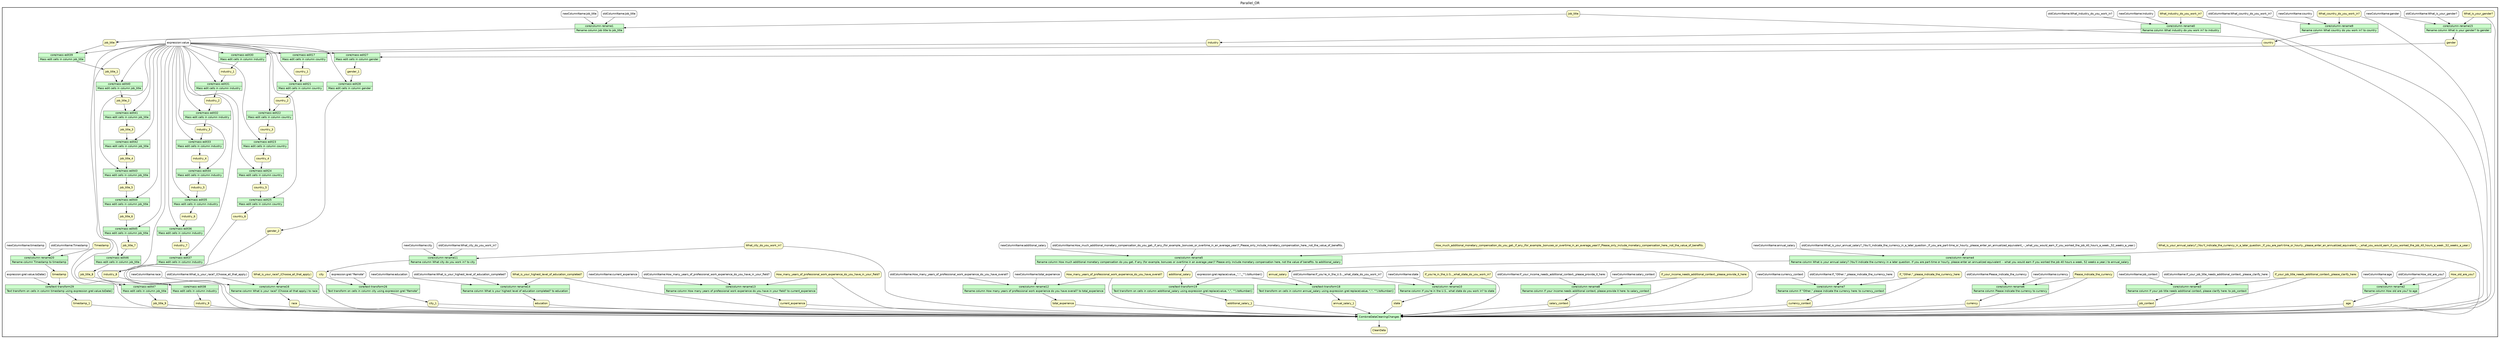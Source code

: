 
/* Start of top-level graph */
digraph Workflow {
rankdir=TB

/* Title for graph */
fontname=Helvetica; fontsize=18; labelloc=t
label=Parallel_OR

/* Start of double cluster for drawing box around nodes in workflow */
subgraph cluster_workflow_box_outer { label=""; color=black; penwidth=2
subgraph cluster_workflow_box_inner { label=""; penwidth=0

/* Style for nodes representing atomic programs in workflow */
node[shape=box style=filled fillcolor="#CCFFCC" peripheries=1 fontname=Helvetica]

/* Nodes representing atomic programs in workflow */
"core/column-rename0" [shape=record rankdir=LR label="{<f0> core/column-rename0 |<f1> Rename column What industry do you work in? to industry}"];
"core/column-rename1" [shape=record rankdir=LR label="{<f0> core/column-rename1 |<f1> Rename column Job title to job_title}"];
"core/column-rename2" [shape=record rankdir=LR label="{<f0> core/column-rename2 |<f1> Rename column How old are you? to age}"];
"core/column-rename3" [shape=record rankdir=LR label="{<f0> core/column-rename3 |<f1> Rename column If your job title needs additional context, please clarify here\: to job_context}"];
"core/column-rename4" [shape=record rankdir=LR label="{<f0> core/column-rename4 |<f1> Rename column What is your annual salary? (You'll indicate the currency in a later question. If you are part-time or hourly, please enter an annualized equivalent -- what you would earn if you worked the job 40 hours a week, 52 weeks a year.) to annual_salary}"];
"core/column-rename5" [shape=record rankdir=LR label="{<f0> core/column-rename5 |<f1> Rename column How much additional monetary compensation do you get, if any (for example, bonuses or overtime in an average year)? Please only include monetary compensation here, not the value of benefits. to additional_salary}"];
"core/column-rename6" [shape=record rankdir=LR label="{<f0> core/column-rename6 |<f1> Rename column Please indicate the currency to currency}"];
"core/column-rename7" [shape=record rankdir=LR label="{<f0> core/column-rename7 |<f1> Rename column If \"Other,\" please indicate the currency here\: to currency_context}"];
"core/column-rename8" [shape=record rankdir=LR label="{<f0> core/column-rename8 |<f1> Rename column If your income needs additional context, please provide it here\: to salary_context}"];
"core/column-rename9" [shape=record rankdir=LR label="{<f0> core/column-rename9 |<f1> Rename column What country do you work in? to country}"];
"core/column-rename10" [shape=record rankdir=LR label="{<f0> core/column-rename10 |<f1> Rename column If you're in the U.S., what state do you work in? to state}"];
"core/column-rename11" [shape=record rankdir=LR label="{<f0> core/column-rename11 |<f1> Rename column What city do you work in? to city}"];
"core/column-rename12" [shape=record rankdir=LR label="{<f0> core/column-rename12 |<f1> Rename column How many years of professional work experience do you have overall? to total_experience}"];
"core/column-rename13" [shape=record rankdir=LR label="{<f0> core/column-rename13 |<f1> Rename column How many years of professional work experience do you have in your field? to current_experience}"];
"core/column-rename14" [shape=record rankdir=LR label="{<f0> core/column-rename14 |<f1> Rename column What is your highest level of education completed? to education}"];
"core/column-rename15" [shape=record rankdir=LR label="{<f0> core/column-rename15 |<f1> Rename column What is your gender? to gender}"];
"core/column-rename16" [shape=record rankdir=LR label="{<f0> core/column-rename16 |<f1> Rename column What is your race? (Choose all that apply.) to race}"];
"core/mass-edit17" [shape=record rankdir=LR label="{<f0> core/mass-edit17 |<f1> Mass edit cells in column country}"];
"core/text-transform18" [shape=record rankdir=LR label="{<f0> core/text-transform18 |<f1> Text transform on cells in column annual_salary using expression grel\:replace(value, \",\", \"\").toNumber()}"];
"core/text-transform19" [shape=record rankdir=LR label="{<f0> core/text-transform19 |<f1> Text transform on cells in column additional_salary using expression grel\:replace(value, \",\", \"\").toNumber()}"];
"core/column-rename20" [shape=record rankdir=LR label="{<f0> core/column-rename20 |<f1> Rename column Timestamp to timestamp}"];
"core/mass-edit21" [shape=record rankdir=LR label="{<f0> core/mass-edit21 |<f1> Mass edit cells in column country}"];
"core/mass-edit22" [shape=record rankdir=LR label="{<f0> core/mass-edit22 |<f1> Mass edit cells in column country}"];
"core/mass-edit23" [shape=record rankdir=LR label="{<f0> core/mass-edit23 |<f1> Mass edit cells in column country}"];
"core/mass-edit24" [shape=record rankdir=LR label="{<f0> core/mass-edit24 |<f1> Mass edit cells in column country}"];
"core/mass-edit25" [shape=record rankdir=LR label="{<f0> core/mass-edit25 |<f1> Mass edit cells in column country}"];
"core/text-transform26" [shape=record rankdir=LR label="{<f0> core/text-transform26 |<f1> Text transform on cells in column city using expression grel\:\"Remote\"}"];
"core/mass-edit27" [shape=record rankdir=LR label="{<f0> core/mass-edit27 |<f1> Mass edit cells in column gender}"];
"core/mass-edit28" [shape=record rankdir=LR label="{<f0> core/mass-edit28 |<f1> Mass edit cells in column gender}"];
"core/text-transform29" [shape=record rankdir=LR label="{<f0> core/text-transform29 |<f1> Text transform on cells in column timestamp using expression grel\:value.toDate()}"];
"core/mass-edit30" [shape=record rankdir=LR label="{<f0> core/mass-edit30 |<f1> Mass edit cells in column industry}"];
"core/mass-edit31" [shape=record rankdir=LR label="{<f0> core/mass-edit31 |<f1> Mass edit cells in column industry}"];
"core/mass-edit32" [shape=record rankdir=LR label="{<f0> core/mass-edit32 |<f1> Mass edit cells in column industry}"];
"core/mass-edit33" [shape=record rankdir=LR label="{<f0> core/mass-edit33 |<f1> Mass edit cells in column industry}"];
"core/mass-edit34" [shape=record rankdir=LR label="{<f0> core/mass-edit34 |<f1> Mass edit cells in column industry}"];
"core/mass-edit35" [shape=record rankdir=LR label="{<f0> core/mass-edit35 |<f1> Mass edit cells in column industry}"];
"core/mass-edit36" [shape=record rankdir=LR label="{<f0> core/mass-edit36 |<f1> Mass edit cells in column industry}"];
"core/mass-edit37" [shape=record rankdir=LR label="{<f0> core/mass-edit37 |<f1> Mass edit cells in column industry}"];
"core/mass-edit38" [shape=record rankdir=LR label="{<f0> core/mass-edit38 |<f1> Mass edit cells in column industry}"];
"core/mass-edit39" [shape=record rankdir=LR label="{<f0> core/mass-edit39 |<f1> Mass edit cells in column job_title}"];
"core/mass-edit40" [shape=record rankdir=LR label="{<f0> core/mass-edit40 |<f1> Mass edit cells in column job_title}"];
"core/mass-edit41" [shape=record rankdir=LR label="{<f0> core/mass-edit41 |<f1> Mass edit cells in column job_title}"];
"core/mass-edit42" [shape=record rankdir=LR label="{<f0> core/mass-edit42 |<f1> Mass edit cells in column job_title}"];
"core/mass-edit43" [shape=record rankdir=LR label="{<f0> core/mass-edit43 |<f1> Mass edit cells in column job_title}"];
"core/mass-edit44" [shape=record rankdir=LR label="{<f0> core/mass-edit44 |<f1> Mass edit cells in column job_title}"];
"core/mass-edit45" [shape=record rankdir=LR label="{<f0> core/mass-edit45 |<f1> Mass edit cells in column job_title}"];
"core/mass-edit46" [shape=record rankdir=LR label="{<f0> core/mass-edit46 |<f1> Mass edit cells in column job_title}"];
"core/mass-edit47" [shape=record rankdir=LR label="{<f0> core/mass-edit47 |<f1> Mass edit cells in column job_title}"];
CombineDataCleaningChanges

/* Style for nodes representing non-parameter data channels in workflow */
node[shape=box style="rounded,filled" fillcolor="#FFFFCC" peripheries=1 fontname=Helvetica]

/* Nodes for non-parameter data channels in workflow */
CleanData
"What_industry_do_you_work_in?"
Job_title
"How_old_are_you?"
"If_your_job_title_needs_additional_context,_please_clarify_here:"
"What_is_your_annual_salary?_(You'll_indicate_the_currency_in_a_later_question._If_you_are_part-time_or_hourly,_please_enter_an_annualized_equivalent_--_what_you_would_earn_if_you_worked_the_job_40_hours_a_week,_52_weeks_a_year.)"
"How_much_additional_monetary_compensation_do_you_get,_if_any_(for_example,_bonuses_or_overtime_in_an_average_year)?_Please_only_include_monetary_compensation_here,_not_the_value_of_benefits."
Please_indicate_the_currency
"If_\"Other,\"_please_indicate_the_currency_here:"
"If_your_income_needs_additional_context,_please_provide_it_here:"
"What_country_do_you_work_in?"
"If_you're_in_the_U.S.,_what_state_do_you_work_in?"
"What_city_do_you_work_in?"
"How_many_years_of_professional_work_experience_do_you_have_overall?"
"How_many_years_of_professional_work_experience_do_you_have_in_your_field?"
"What_is_your_highest_level_of_education_completed?"
"What_is_your_gender?"
"What_is_your_race?_(Choose_all_that_apply.)"
country
annual_salary
additional_salary
Timestamp
country_1
country_2
country_3
country_4
country_5
city
gender
gender_1
timestamp
industry
industry_1
industry_2
industry_3
industry_4
industry_5
industry_6
industry_7
industry_8
job_title
job_title_1
job_title_2
job_title_3
job_title_4
job_title_5
job_title_6
job_title_7
job_title_8
industry_9
job_title_9
age
job_context
annual_salary_1
additional_salary_1
currency
currency_context
salary_context
country_6
state
city_1
total_experience
current_experience
education
gender_2
race
timestamp_1

/* Style for nodes representing parameter channels in workflow */
node[shape=box style="rounded,filled" fillcolor="#FCFCFC" peripheries=1 fontname=Helvetica]

/* Nodes representing parameter channels in workflow */
"oldColumnName:What_industry_do_you_work_in?"
"newColumnName:industry"
"oldColumnName:Job_title"
"newColumnName:job_title"
"oldColumnName:How_old_are_you?"
"newColumnName:age"
"oldColumnName:If_your_job_title_needs_additional_context,_please_clarify_here:"
"newColumnName:job_context"
"oldColumnName:What_is_your_annual_salary?_(You'll_indicate_the_currency_in_a_later_question._If_you_are_part-time_or_hourly,_please_enter_an_annualized_equivalent_--_what_you_would_earn_if_you_worked_the_job_40_hours_a_week,_52_weeks_a_year.)"
"newColumnName:annual_salary"
"oldColumnName:How_much_additional_monetary_compensation_do_you_get,_if_any_(for_example,_bonuses_or_overtime_in_an_average_year)?_Please_only_include_monetary_compensation_here,_not_the_value_of_benefits."
"newColumnName:additional_salary"
"oldColumnName:Please_indicate_the_currency"
"newColumnName:currency"
"oldColumnName:If_\"Other,\"_please_indicate_the_currency_here:"
"newColumnName:currency_context"
"oldColumnName:If_your_income_needs_additional_context,_please_provide_it_here:"
"newColumnName:salary_context"
"oldColumnName:What_country_do_you_work_in?"
"newColumnName:country"
"oldColumnName:If_you're_in_the_U.S.,_what_state_do_you_work_in?"
"newColumnName:state"
"oldColumnName:What_city_do_you_work_in?"
"newColumnName:city"
"oldColumnName:How_many_years_of_professional_work_experience_do_you_have_overall?"
"newColumnName:total_experience"
"oldColumnName:How_many_years_of_professional_work_experience_do_you_have_in_your_field?"
"newColumnName:current_experience"
"oldColumnName:What_is_your_highest_level_of_education_completed?"
"newColumnName:education"
"oldColumnName:What_is_your_gender?"
"newColumnName:gender"
"oldColumnName:What_is_your_race?_(Choose_all_that_apply.)"
"newColumnName:race"
"expression:value"
"expression:grel:replace(value,_\",\",_\"\").toNumber()"
"oldColumnName:Timestamp"
"newColumnName:timestamp"
"expression:grel:\"Remote\""
"expression:grel:value.toDate()"

/* Edges representing connections between programs and channels */
"core/column-rename0" -> industry
"oldColumnName:What_industry_do_you_work_in?" -> "core/column-rename0"
"newColumnName:industry" -> "core/column-rename0"
"What_industry_do_you_work_in?" -> "core/column-rename0"
"core/column-rename1" -> job_title
"oldColumnName:Job_title" -> "core/column-rename1"
"newColumnName:job_title" -> "core/column-rename1"
Job_title -> "core/column-rename1"
"core/column-rename2" -> age
"oldColumnName:How_old_are_you?" -> "core/column-rename2"
"newColumnName:age" -> "core/column-rename2"
"How_old_are_you?" -> "core/column-rename2"
"core/column-rename3" -> job_context
"oldColumnName:If_your_job_title_needs_additional_context,_please_clarify_here:" -> "core/column-rename3"
"newColumnName:job_context" -> "core/column-rename3"
"If_your_job_title_needs_additional_context,_please_clarify_here:" -> "core/column-rename3"
"core/column-rename4" -> annual_salary
"oldColumnName:What_is_your_annual_salary?_(You'll_indicate_the_currency_in_a_later_question._If_you_are_part-time_or_hourly,_please_enter_an_annualized_equivalent_--_what_you_would_earn_if_you_worked_the_job_40_hours_a_week,_52_weeks_a_year.)" -> "core/column-rename4"
"newColumnName:annual_salary" -> "core/column-rename4"
"What_is_your_annual_salary?_(You'll_indicate_the_currency_in_a_later_question._If_you_are_part-time_or_hourly,_please_enter_an_annualized_equivalent_--_what_you_would_earn_if_you_worked_the_job_40_hours_a_week,_52_weeks_a_year.)" -> "core/column-rename4"
"core/column-rename5" -> additional_salary
"oldColumnName:How_much_additional_monetary_compensation_do_you_get,_if_any_(for_example,_bonuses_or_overtime_in_an_average_year)?_Please_only_include_monetary_compensation_here,_not_the_value_of_benefits." -> "core/column-rename5"
"newColumnName:additional_salary" -> "core/column-rename5"
"How_much_additional_monetary_compensation_do_you_get,_if_any_(for_example,_bonuses_or_overtime_in_an_average_year)?_Please_only_include_monetary_compensation_here,_not_the_value_of_benefits." -> "core/column-rename5"
"core/column-rename6" -> currency
"oldColumnName:Please_indicate_the_currency" -> "core/column-rename6"
"newColumnName:currency" -> "core/column-rename6"
Please_indicate_the_currency -> "core/column-rename6"
"core/column-rename7" -> currency_context
"oldColumnName:If_\"Other,\"_please_indicate_the_currency_here:" -> "core/column-rename7"
"newColumnName:currency_context" -> "core/column-rename7"
"If_\"Other,\"_please_indicate_the_currency_here:" -> "core/column-rename7"
"core/column-rename8" -> salary_context
"oldColumnName:If_your_income_needs_additional_context,_please_provide_it_here:" -> "core/column-rename8"
"newColumnName:salary_context" -> "core/column-rename8"
"If_your_income_needs_additional_context,_please_provide_it_here:" -> "core/column-rename8"
"core/column-rename9" -> country
"oldColumnName:What_country_do_you_work_in?" -> "core/column-rename9"
"newColumnName:country" -> "core/column-rename9"
"What_country_do_you_work_in?" -> "core/column-rename9"
"core/column-rename10" -> state
"oldColumnName:If_you're_in_the_U.S.,_what_state_do_you_work_in?" -> "core/column-rename10"
"newColumnName:state" -> "core/column-rename10"
"If_you're_in_the_U.S.,_what_state_do_you_work_in?" -> "core/column-rename10"
"core/column-rename11" -> city
"oldColumnName:What_city_do_you_work_in?" -> "core/column-rename11"
"newColumnName:city" -> "core/column-rename11"
"What_city_do_you_work_in?" -> "core/column-rename11"
"core/column-rename12" -> total_experience
"oldColumnName:How_many_years_of_professional_work_experience_do_you_have_overall?" -> "core/column-rename12"
"newColumnName:total_experience" -> "core/column-rename12"
"How_many_years_of_professional_work_experience_do_you_have_overall?" -> "core/column-rename12"
"core/column-rename13" -> current_experience
"oldColumnName:How_many_years_of_professional_work_experience_do_you_have_in_your_field?" -> "core/column-rename13"
"newColumnName:current_experience" -> "core/column-rename13"
"How_many_years_of_professional_work_experience_do_you_have_in_your_field?" -> "core/column-rename13"
"core/column-rename14" -> education
"oldColumnName:What_is_your_highest_level_of_education_completed?" -> "core/column-rename14"
"newColumnName:education" -> "core/column-rename14"
"What_is_your_highest_level_of_education_completed?" -> "core/column-rename14"
"core/column-rename15" -> gender
"oldColumnName:What_is_your_gender?" -> "core/column-rename15"
"newColumnName:gender" -> "core/column-rename15"
"What_is_your_gender?" -> "core/column-rename15"
"core/column-rename16" -> race
"oldColumnName:What_is_your_race?_(Choose_all_that_apply.)" -> "core/column-rename16"
"newColumnName:race" -> "core/column-rename16"
"What_is_your_race?_(Choose_all_that_apply.)" -> "core/column-rename16"
"core/mass-edit17" -> country_1
"expression:value" -> "core/mass-edit17"
country -> "core/mass-edit17"
"core/text-transform18" -> annual_salary_1
"expression:grel:replace(value,_\",\",_\"\").toNumber()" -> "core/text-transform18"
annual_salary -> "core/text-transform18"
"core/text-transform19" -> additional_salary_1
"expression:grel:replace(value,_\",\",_\"\").toNumber()" -> "core/text-transform19"
additional_salary -> "core/text-transform19"
"core/column-rename20" -> timestamp
"oldColumnName:Timestamp" -> "core/column-rename20"
"newColumnName:timestamp" -> "core/column-rename20"
Timestamp -> "core/column-rename20"
"core/mass-edit21" -> country_2
"expression:value" -> "core/mass-edit21"
country_1 -> "core/mass-edit21"
"core/mass-edit22" -> country_3
"expression:value" -> "core/mass-edit22"
country_2 -> "core/mass-edit22"
"core/mass-edit23" -> country_4
"expression:value" -> "core/mass-edit23"
country_3 -> "core/mass-edit23"
"core/mass-edit24" -> country_5
"expression:value" -> "core/mass-edit24"
country_4 -> "core/mass-edit24"
"core/mass-edit25" -> country_6
"expression:value" -> "core/mass-edit25"
country_5 -> "core/mass-edit25"
"core/text-transform26" -> city_1
"expression:grel:\"Remote\"" -> "core/text-transform26"
city -> "core/text-transform26"
"core/mass-edit27" -> gender_1
"expression:value" -> "core/mass-edit27"
gender -> "core/mass-edit27"
"core/mass-edit28" -> gender_2
"expression:value" -> "core/mass-edit28"
gender_1 -> "core/mass-edit28"
"core/text-transform29" -> timestamp_1
"expression:grel:value.toDate()" -> "core/text-transform29"
timestamp -> "core/text-transform29"
"core/mass-edit30" -> industry_1
"expression:value" -> "core/mass-edit30"
industry -> "core/mass-edit30"
"core/mass-edit31" -> industry_2
"expression:value" -> "core/mass-edit31"
industry_1 -> "core/mass-edit31"
"core/mass-edit32" -> industry_3
"expression:value" -> "core/mass-edit32"
industry_2 -> "core/mass-edit32"
"core/mass-edit33" -> industry_4
"expression:value" -> "core/mass-edit33"
industry_3 -> "core/mass-edit33"
"core/mass-edit34" -> industry_5
"expression:value" -> "core/mass-edit34"
industry_4 -> "core/mass-edit34"
"core/mass-edit35" -> industry_6
"expression:value" -> "core/mass-edit35"
industry_5 -> "core/mass-edit35"
"core/mass-edit36" -> industry_7
"expression:value" -> "core/mass-edit36"
industry_6 -> "core/mass-edit36"
"core/mass-edit37" -> industry_8
"expression:value" -> "core/mass-edit37"
industry_7 -> "core/mass-edit37"
"core/mass-edit38" -> industry_9
"expression:value" -> "core/mass-edit38"
industry_8 -> "core/mass-edit38"
"core/mass-edit39" -> job_title_1
"expression:value" -> "core/mass-edit39"
job_title -> "core/mass-edit39"
"core/mass-edit40" -> job_title_2
"expression:value" -> "core/mass-edit40"
job_title_1 -> "core/mass-edit40"
"core/mass-edit41" -> job_title_3
"expression:value" -> "core/mass-edit41"
job_title_2 -> "core/mass-edit41"
"core/mass-edit42" -> job_title_4
"expression:value" -> "core/mass-edit42"
job_title_3 -> "core/mass-edit42"
"core/mass-edit43" -> job_title_5
"expression:value" -> "core/mass-edit43"
job_title_4 -> "core/mass-edit43"
"core/mass-edit44" -> job_title_6
"expression:value" -> "core/mass-edit44"
job_title_5 -> "core/mass-edit44"
"core/mass-edit45" -> job_title_7
"expression:value" -> "core/mass-edit45"
job_title_6 -> "core/mass-edit45"
"core/mass-edit46" -> job_title_8
"expression:value" -> "core/mass-edit46"
job_title_7 -> "core/mass-edit46"
"core/mass-edit47" -> job_title_9
"expression:value" -> "core/mass-edit47"
job_title_8 -> "core/mass-edit47"
CombineDataCleaningChanges -> CleanData
"What_industry_do_you_work_in?" -> CombineDataCleaningChanges
industry_9 -> CombineDataCleaningChanges
Job_title -> CombineDataCleaningChanges
job_title_9 -> CombineDataCleaningChanges
"How_old_are_you?" -> CombineDataCleaningChanges
age -> CombineDataCleaningChanges
"If_your_job_title_needs_additional_context,_please_clarify_here:" -> CombineDataCleaningChanges
job_context -> CombineDataCleaningChanges
"What_is_your_annual_salary?_(You'll_indicate_the_currency_in_a_later_question._If_you_are_part-time_or_hourly,_please_enter_an_annualized_equivalent_--_what_you_would_earn_if_you_worked_the_job_40_hours_a_week,_52_weeks_a_year.)" -> CombineDataCleaningChanges
annual_salary_1 -> CombineDataCleaningChanges
"How_much_additional_monetary_compensation_do_you_get,_if_any_(for_example,_bonuses_or_overtime_in_an_average_year)?_Please_only_include_monetary_compensation_here,_not_the_value_of_benefits." -> CombineDataCleaningChanges
additional_salary_1 -> CombineDataCleaningChanges
Please_indicate_the_currency -> CombineDataCleaningChanges
currency -> CombineDataCleaningChanges
"If_\"Other,\"_please_indicate_the_currency_here:" -> CombineDataCleaningChanges
currency_context -> CombineDataCleaningChanges
"If_your_income_needs_additional_context,_please_provide_it_here:" -> CombineDataCleaningChanges
salary_context -> CombineDataCleaningChanges
"What_country_do_you_work_in?" -> CombineDataCleaningChanges
country_6 -> CombineDataCleaningChanges
"If_you're_in_the_U.S.,_what_state_do_you_work_in?" -> CombineDataCleaningChanges
state -> CombineDataCleaningChanges
"What_city_do_you_work_in?" -> CombineDataCleaningChanges
city_1 -> CombineDataCleaningChanges
"How_many_years_of_professional_work_experience_do_you_have_overall?" -> CombineDataCleaningChanges
total_experience -> CombineDataCleaningChanges
"How_many_years_of_professional_work_experience_do_you_have_in_your_field?" -> CombineDataCleaningChanges
current_experience -> CombineDataCleaningChanges
"What_is_your_highest_level_of_education_completed?" -> CombineDataCleaningChanges
education -> CombineDataCleaningChanges
"What_is_your_gender?" -> CombineDataCleaningChanges
gender_2 -> CombineDataCleaningChanges
"What_is_your_race?_(Choose_all_that_apply.)" -> CombineDataCleaningChanges
race -> CombineDataCleaningChanges
Timestamp -> CombineDataCleaningChanges
timestamp_1 -> CombineDataCleaningChanges

/* End of double cluster for drawing box around nodes in workflow */
}}

/* End of top-level graph */
}
